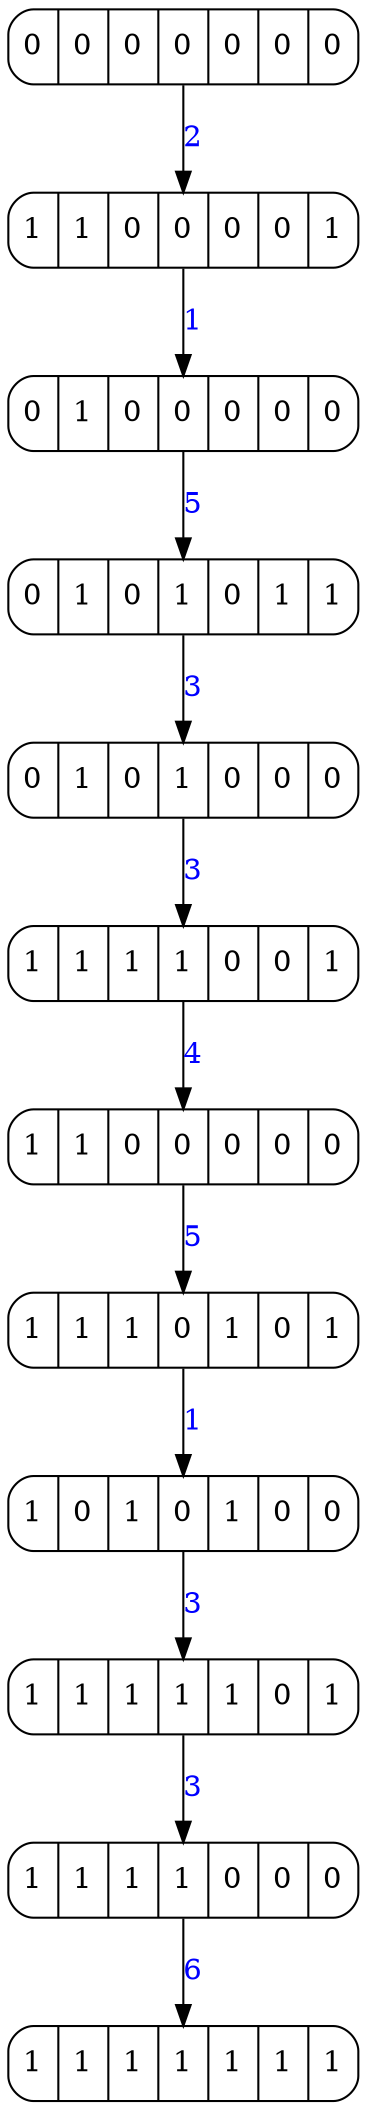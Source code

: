 digraph G {
node [margin=0.1 width=0.5 shape=record style=rounded]
edge[fontcolor=blue]
46[label=" 1 | 1 | 1 | 1 | 1 | 1 | 1 " ];
42 -> 46[label="6"];
42[label=" 1 | 1 | 1 | 1 | 0 | 0 | 0 " ];
35 -> 42[label="3"];
35[label=" 1 | 1 | 1 | 1 | 1 | 0 | 1 " ];
32 -> 35[label="3"];
32[label=" 1 | 0 | 1 | 0 | 1 | 0 | 0 " ];
30 -> 32[label="1"];
30[label=" 1 | 1 | 1 | 0 | 1 | 0 | 1 " ];
29 -> 30[label="5"];
29[label=" 1 | 1 | 0 | 0 | 0 | 0 | 0 " ];
27 -> 29[label="4"];
27[label=" 1 | 1 | 1 | 1 | 0 | 0 | 1 " ];
25 -> 27[label="3"];
25[label=" 0 | 1 | 0 | 1 | 0 | 0 | 0 " ];
18 -> 25[label="3"];
18[label=" 0 | 1 | 0 | 1 | 0 | 1 | 1 " ];
10 -> 18[label="5"];
10[label=" 0 | 1 | 0 | 0 | 0 | 0 | 0 " ];
7 -> 10[label="1"];
7[label=" 1 | 1 | 0 | 0 | 0 | 0 | 1 " ];
0 -> 7[label="2"];
0[label=" 0 | 0 | 0 | 0 | 0 | 0 | 0 " ];
}